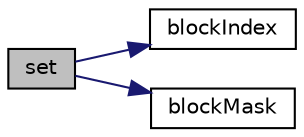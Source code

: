 digraph "set"
{
 // LATEX_PDF_SIZE
  edge [fontname="Helvetica",fontsize="10",labelfontname="Helvetica",labelfontsize="10"];
  node [fontname="Helvetica",fontsize="10",shape=record];
  rankdir="LR";
  Node1 [label="set",height=0.2,width=0.4,color="black", fillcolor="grey75", style="filled", fontcolor="black",tooltip=" "];
  Node1 -> Node2 [color="midnightblue",fontsize="10",style="solid",fontname="Helvetica"];
  Node2 [label="blockIndex",height=0.2,width=0.4,color="black", fillcolor="white", style="filled",URL="$classpFlow_1_1bitsetHD.html#a74a241d6cabce51c7cf4d1cad680f1a3",tooltip=" "];
  Node1 -> Node3 [color="midnightblue",fontsize="10",style="solid",fontname="Helvetica"];
  Node3 [label="blockMask",height=0.2,width=0.4,color="black", fillcolor="white", style="filled",URL="$classpFlow_1_1bitsetHD.html#a5cbc3cc752de6d18944471e72bfd16c5",tooltip=" "];
}
